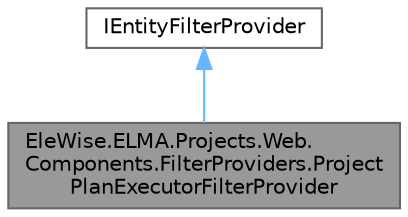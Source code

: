 digraph "EleWise.ELMA.Projects.Web.Components.FilterProviders.ProjectPlanExecutorFilterProvider"
{
 // LATEX_PDF_SIZE
  bgcolor="transparent";
  edge [fontname=Helvetica,fontsize=10,labelfontname=Helvetica,labelfontsize=10];
  node [fontname=Helvetica,fontsize=10,shape=box,height=0.2,width=0.4];
  Node1 [id="Node000001",label="EleWise.ELMA.Projects.Web.\lComponents.FilterProviders.Project\lPlanExecutorFilterProvider",height=0.2,width=0.4,color="gray40", fillcolor="grey60", style="filled", fontcolor="black",tooltip="Провайдер для фильтрации исполнителей задачи плана проекта"];
  Node2 -> Node1 [id="edge1_Node000001_Node000002",dir="back",color="steelblue1",style="solid",tooltip=" "];
  Node2 [id="Node000002",label="IEntityFilterProvider",height=0.2,width=0.4,color="gray40", fillcolor="white", style="filled",tooltip=" "];
}
